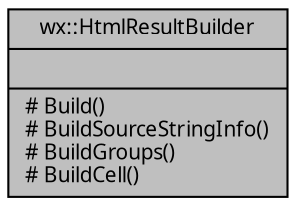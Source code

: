 digraph "wx::HtmlResultBuilder"
{
 // INTERACTIVE_SVG=YES
  edge [fontname="Verdana",fontsize="10",labelfontname="Verdana",labelfontsize="10"];
  node [fontname="Verdana",fontsize="10",shape=record];
  Node1 [label="{wx::HtmlResultBuilder\n||# Build()\l# BuildSourceStringInfo()\l# BuildGroups()\l# BuildCell()\l}",height=0.2,width=0.4,color="black", fillcolor="grey75", style="filled", fontcolor="black"];
}
